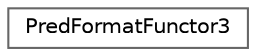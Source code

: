 digraph "Graphical Class Hierarchy"
{
 // LATEX_PDF_SIZE
  bgcolor="transparent";
  edge [fontname=Helvetica,fontsize=10,labelfontname=Helvetica,labelfontsize=10];
  node [fontname=Helvetica,fontsize=10,shape=box,height=0.2,width=0.4];
  rankdir="LR";
  Node0 [id="Node000000",label="PredFormatFunctor3",height=0.2,width=0.4,color="grey40", fillcolor="white", style="filled",URL="$structPredFormatFunctor3.html",tooltip=" "];
}
